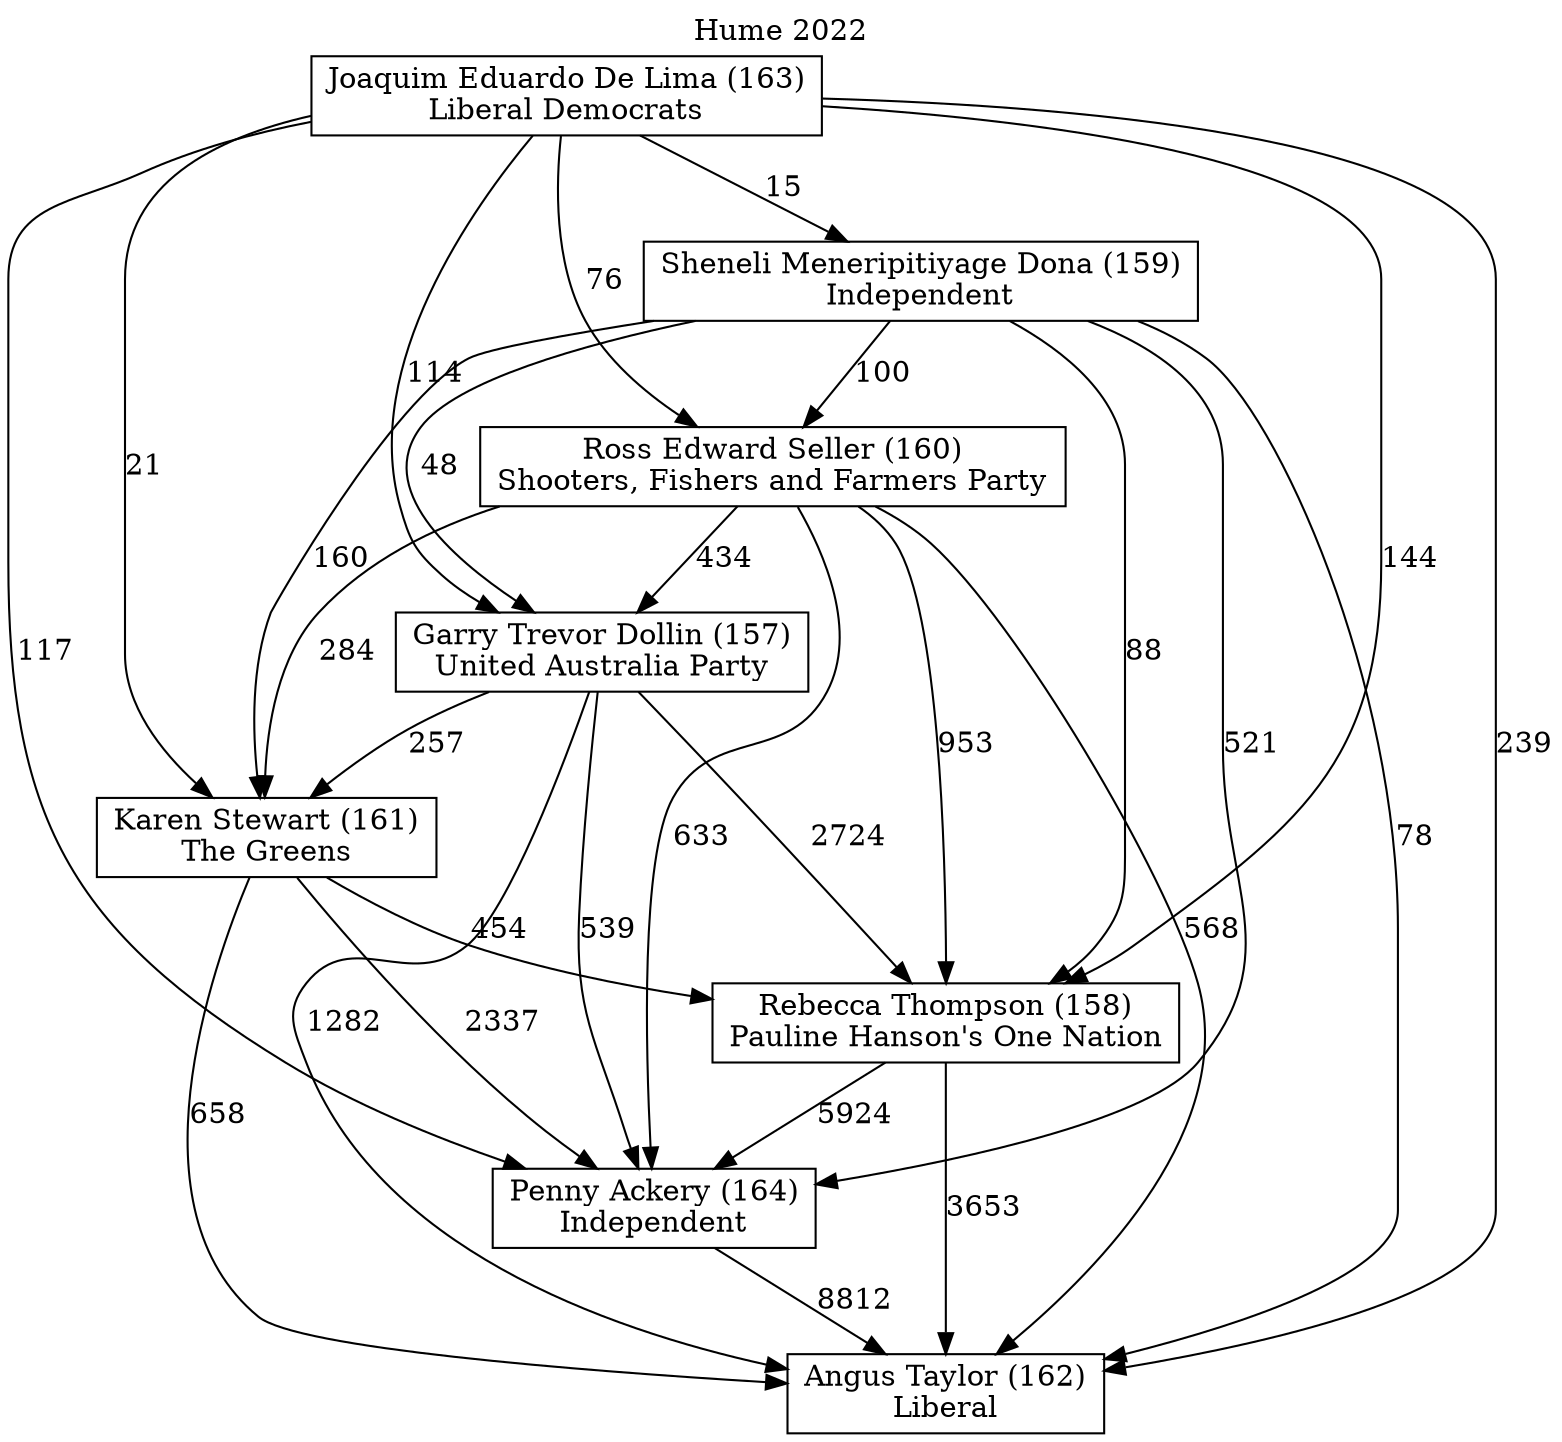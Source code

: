 // House preference flow
digraph "Angus Taylor (162)_Hume_2022" {
	graph [label="Hume 2022" labelloc=t mclimit=10]
	node [shape=box]
	"Angus Taylor (162)" [label="Angus Taylor (162)
Liberal"]
	"Penny Ackery (164)" [label="Penny Ackery (164)
Independent"]
	"Rebecca Thompson (158)" [label="Rebecca Thompson (158)
Pauline Hanson's One Nation"]
	"Karen Stewart (161)" [label="Karen Stewart (161)
The Greens"]
	"Garry Trevor Dollin (157)" [label="Garry Trevor Dollin (157)
United Australia Party"]
	"Ross Edward Seller (160)" [label="Ross Edward Seller (160)
Shooters, Fishers and Farmers Party"]
	"Sheneli Meneripitiyage Dona (159)" [label="Sheneli Meneripitiyage Dona (159)
Independent"]
	"Joaquim Eduardo De Lima (163)" [label="Joaquim Eduardo De Lima (163)
Liberal Democrats"]
	"Penny Ackery (164)" -> "Angus Taylor (162)" [label=8812]
	"Rebecca Thompson (158)" -> "Penny Ackery (164)" [label=5924]
	"Karen Stewart (161)" -> "Rebecca Thompson (158)" [label=454]
	"Garry Trevor Dollin (157)" -> "Karen Stewart (161)" [label=257]
	"Ross Edward Seller (160)" -> "Garry Trevor Dollin (157)" [label=434]
	"Sheneli Meneripitiyage Dona (159)" -> "Ross Edward Seller (160)" [label=100]
	"Joaquim Eduardo De Lima (163)" -> "Sheneli Meneripitiyage Dona (159)" [label=15]
	"Rebecca Thompson (158)" -> "Angus Taylor (162)" [label=3653]
	"Karen Stewart (161)" -> "Angus Taylor (162)" [label=658]
	"Garry Trevor Dollin (157)" -> "Angus Taylor (162)" [label=1282]
	"Ross Edward Seller (160)" -> "Angus Taylor (162)" [label=568]
	"Sheneli Meneripitiyage Dona (159)" -> "Angus Taylor (162)" [label=78]
	"Joaquim Eduardo De Lima (163)" -> "Angus Taylor (162)" [label=239]
	"Joaquim Eduardo De Lima (163)" -> "Ross Edward Seller (160)" [label=76]
	"Sheneli Meneripitiyage Dona (159)" -> "Garry Trevor Dollin (157)" [label=48]
	"Joaquim Eduardo De Lima (163)" -> "Garry Trevor Dollin (157)" [label=114]
	"Ross Edward Seller (160)" -> "Karen Stewart (161)" [label=284]
	"Sheneli Meneripitiyage Dona (159)" -> "Karen Stewart (161)" [label=160]
	"Joaquim Eduardo De Lima (163)" -> "Karen Stewart (161)" [label=21]
	"Garry Trevor Dollin (157)" -> "Rebecca Thompson (158)" [label=2724]
	"Ross Edward Seller (160)" -> "Rebecca Thompson (158)" [label=953]
	"Sheneli Meneripitiyage Dona (159)" -> "Rebecca Thompson (158)" [label=88]
	"Joaquim Eduardo De Lima (163)" -> "Rebecca Thompson (158)" [label=144]
	"Karen Stewart (161)" -> "Penny Ackery (164)" [label=2337]
	"Garry Trevor Dollin (157)" -> "Penny Ackery (164)" [label=539]
	"Ross Edward Seller (160)" -> "Penny Ackery (164)" [label=633]
	"Sheneli Meneripitiyage Dona (159)" -> "Penny Ackery (164)" [label=521]
	"Joaquim Eduardo De Lima (163)" -> "Penny Ackery (164)" [label=117]
}
